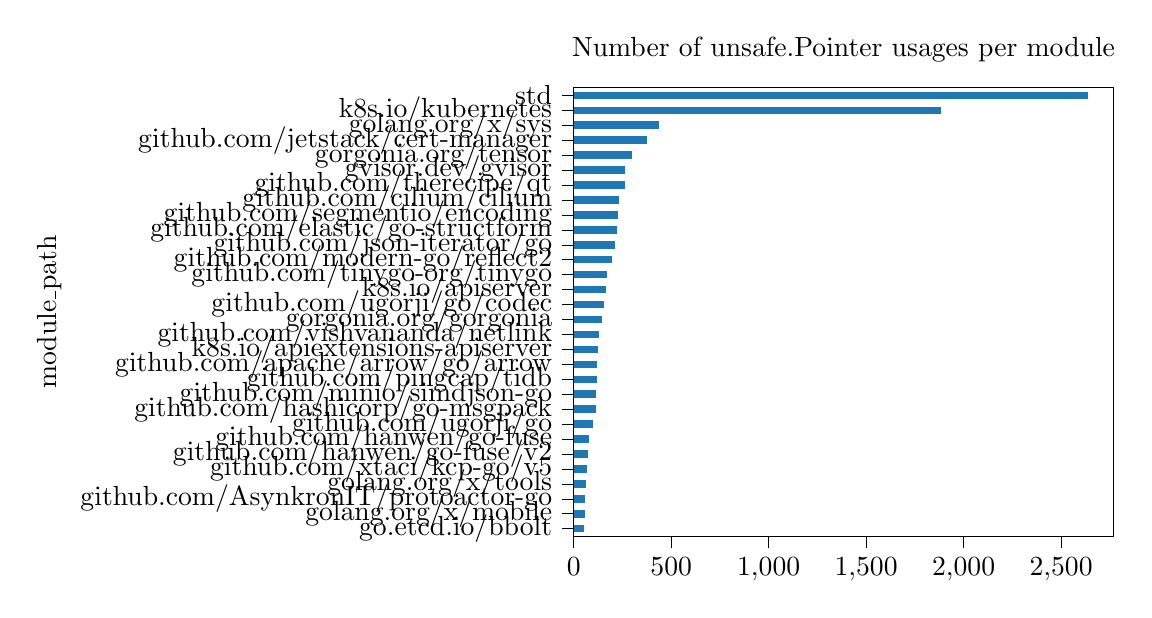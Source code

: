 % This file was created by tikzplotlib v0.9.2.
\begin{tikzpicture}

\definecolor{color0}{rgb}{0.122,0.467,0.706}

\begin{axis}[
tick align=outside,
tick pos=left,
title={Number of unsafe.Pointer usages per module},
x grid style={white!69.02!black},
xmin=0, xmax=2767.8,
xtick style={color=black},
y grid style={white!69.02!black},
ylabel={module\_path},
ymin=-0.5, ymax=29.5,
ytick style={color=black},
ytick={0,1,2,3,4,5,6,7,8,9,10,11,12,13,14,15,16,17,18,19,20,21,22,23,24,25,26,27,28,29},
yticklabels={go.etcd.io/bbolt,golang.org/x/mobile,github.com/AsynkronIT/protoactor-go,golang.org/x/tools,github.com/xtaci/kcp-go/v5,github.com/hanwen/go-fuse/v2,github.com/hanwen/go-fuse,github.com/ugorji/go,github.com/hashicorp/go-msgpack,github.com/minio/simdjson-go,github.com/pingcap/tidb,github.com/apache/arrow/go/arrow,k8s.io/apiextensions-apiserver,github.com/vishvananda/netlink,gorgonia.org/gorgonia,github.com/ugorji/go/codec,k8s.io/apiserver,github.com/tinygo-org/tinygo,github.com/modern-go/reflect2,github.com/json-iterator/go,github.com/elastic/go-structform,github.com/segmentio/encoding,github.com/cilium/cilium,github.com/therecipe/qt,gvisor.dev/gvisor,gorgonia.org/tensor,github.com/jetstack/cert-manager,golang.org/x/sys,k8s.io/kubernetes,std}
]
\draw[draw=none,fill=color0] (axis cs:0,-0.25) rectangle (axis cs:54,0.25);

\draw[draw=none,fill=color0] (axis cs:0,0.75) rectangle (axis cs:56,1.25);
\draw[draw=none,fill=color0] (axis cs:0,1.75) rectangle (axis cs:56,2.25);
\draw[draw=none,fill=color0] (axis cs:0,2.75) rectangle (axis cs:62,3.25);
\draw[draw=none,fill=color0] (axis cs:0,3.75) rectangle (axis cs:70,4.25);
\draw[draw=none,fill=color0] (axis cs:0,4.75) rectangle (axis cs:74,5.25);
\draw[draw=none,fill=color0] (axis cs:0,5.75) rectangle (axis cs:80,6.25);
\draw[draw=none,fill=color0] (axis cs:0,6.75) rectangle (axis cs:100,7.25);
\draw[draw=none,fill=color0] (axis cs:0,7.75) rectangle (axis cs:115,8.25);
\draw[draw=none,fill=color0] (axis cs:0,8.75) rectangle (axis cs:115,9.25);
\draw[draw=none,fill=color0] (axis cs:0,9.75) rectangle (axis cs:117,10.25);
\draw[draw=none,fill=color0] (axis cs:0,10.75) rectangle (axis cs:117,11.25);
\draw[draw=none,fill=color0] (axis cs:0,11.75) rectangle (axis cs:124,12.25);
\draw[draw=none,fill=color0] (axis cs:0,12.75) rectangle (axis cs:131,13.25);
\draw[draw=none,fill=color0] (axis cs:0,13.75) rectangle (axis cs:144,14.25);
\draw[draw=none,fill=color0] (axis cs:0,14.75) rectangle (axis cs:157,15.25);
\draw[draw=none,fill=color0] (axis cs:0,15.75) rectangle (axis cs:168,16.25);
\draw[draw=none,fill=color0] (axis cs:0,16.75) rectangle (axis cs:172,17.25);
\draw[draw=none,fill=color0] (axis cs:0,17.75) rectangle (axis cs:194,18.25);
\draw[draw=none,fill=color0] (axis cs:0,18.75) rectangle (axis cs:213,19.25);
\draw[draw=none,fill=color0] (axis cs:0,19.75) rectangle (axis cs:220,20.25);
\draw[draw=none,fill=color0] (axis cs:0,20.75) rectangle (axis cs:225,21.25);
\draw[draw=none,fill=color0] (axis cs:0,21.75) rectangle (axis cs:232,22.25);
\draw[draw=none,fill=color0] (axis cs:0,22.75) rectangle (axis cs:263,23.25);
\draw[draw=none,fill=color0] (axis cs:0,23.75) rectangle (axis cs:263,24.25);
\draw[draw=none,fill=color0] (axis cs:0,24.75) rectangle (axis cs:299,25.25);
\draw[draw=none,fill=color0] (axis cs:0,25.75) rectangle (axis cs:374,26.25);
\draw[draw=none,fill=color0] (axis cs:0,26.75) rectangle (axis cs:440,27.25);
\draw[draw=none,fill=color0] (axis cs:0,27.75) rectangle (axis cs:1885,28.25);
\draw[draw=none,fill=color0] (axis cs:0,28.75) rectangle (axis cs:2636,29.25);
\end{axis}

\end{tikzpicture}
